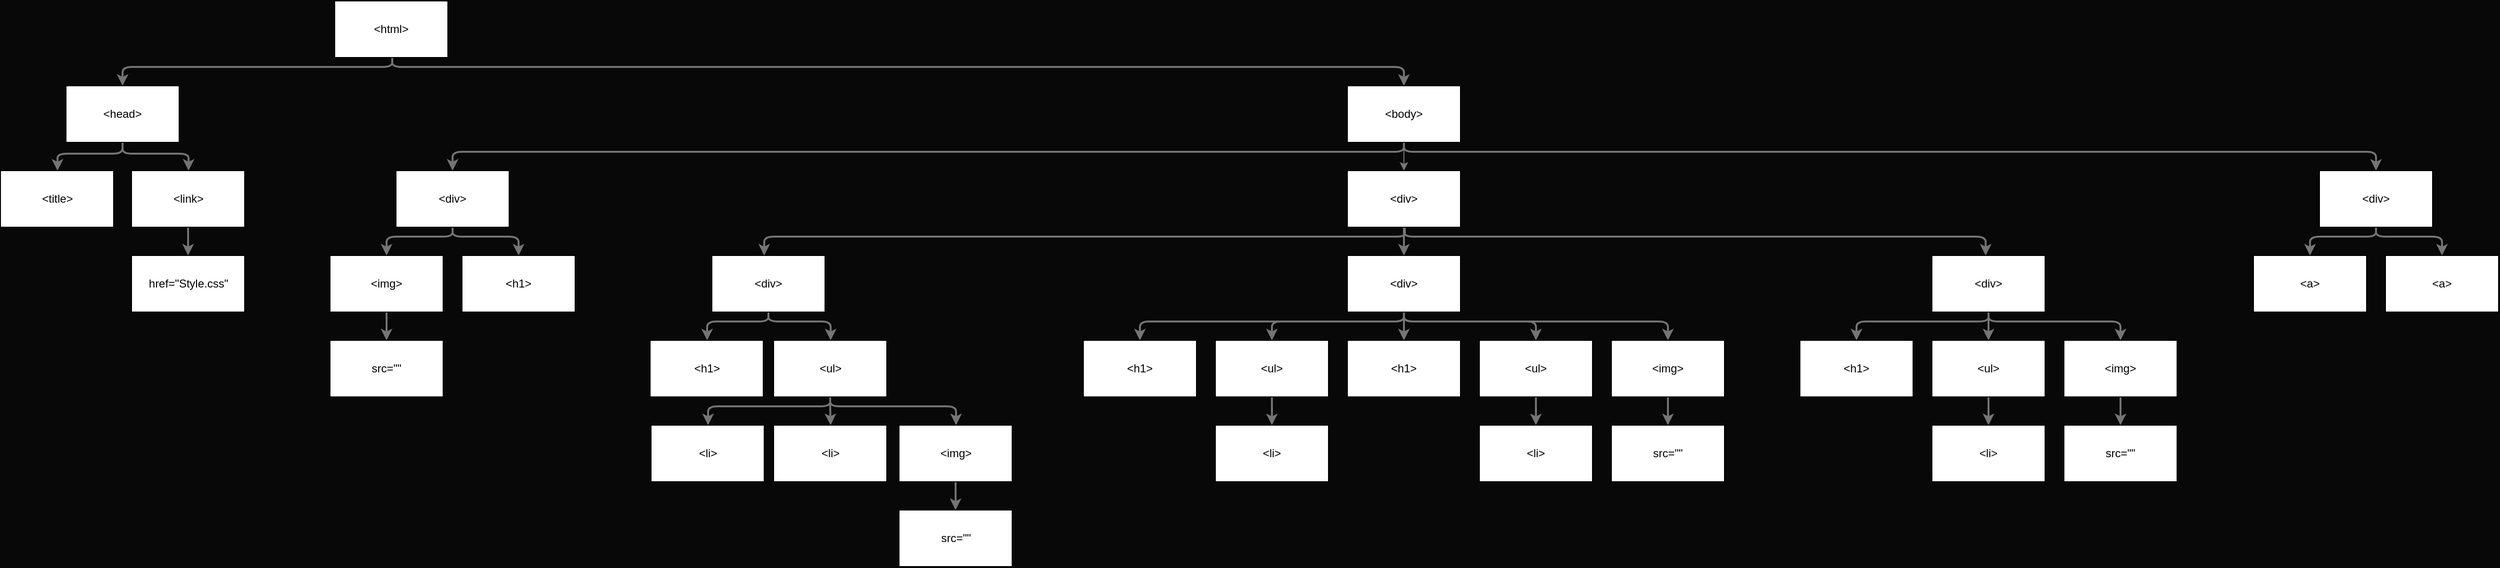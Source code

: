 <mxfile version="15.5.0"><diagram id="j3GoH-4iKMBDowVV5joS" name="Page-1"><mxGraphModel dx="2062" dy="1112" grid="1" gridSize="10" guides="1" tooltips="1" connect="1" arrows="1" fold="1" page="1" pageScale="1" pageWidth="1100" pageHeight="850" background="#080808" math="0" shadow="0"><root><mxCell id="0"/><mxCell id="1" parent="0"/><mxCell id="dX85p9Kj2nreIfdc-2NZ-2" style="edgeStyle=orthogonalEdgeStyle;orthogonalLoop=1;jettySize=auto;html=1;entryX=0.5;entryY=0;entryDx=0;entryDy=0;exitX=0.508;exitY=1.002;exitDx=0;exitDy=0;exitPerimeter=0;strokeColor=#757575;strokeWidth=2;" edge="1" parent="1" source="dX85p9Kj2nreIfdc-2NZ-1" target="dX85p9Kj2nreIfdc-2NZ-3"><mxGeometry relative="1" as="geometry"><mxPoint x="200" y="220" as="targetPoint"/><mxPoint x="435" y="70" as="sourcePoint"/><Array as="points"><mxPoint x="426" y="80"/><mxPoint x="140" y="80"/></Array></mxGeometry></mxCell><mxCell id="dX85p9Kj2nreIfdc-2NZ-4" style="edgeStyle=orthogonalEdgeStyle;orthogonalLoop=1;jettySize=auto;html=1;entryX=0.5;entryY=0;entryDx=0;entryDy=0;exitX=0.508;exitY=1.003;exitDx=0;exitDy=0;exitPerimeter=0;strokeColor=#757575;strokeWidth=2;" edge="1" parent="1" source="dX85p9Kj2nreIfdc-2NZ-1" target="dX85p9Kj2nreIfdc-2NZ-5"><mxGeometry relative="1" as="geometry"><mxPoint x="670" y="220" as="targetPoint"/><mxPoint x="435" y="70" as="sourcePoint"/><Array as="points"><mxPoint x="426" y="80"/><mxPoint x="1499" y="80"/></Array></mxGeometry></mxCell><mxCell id="dX85p9Kj2nreIfdc-2NZ-1" value="&amp;lt;html&amp;gt;" style="whiteSpace=wrap;html=1;" vertex="1" parent="1"><mxGeometry x="365" y="10" width="120" height="60" as="geometry"/></mxCell><mxCell id="dX85p9Kj2nreIfdc-2NZ-6" style="edgeStyle=orthogonalEdgeStyle;orthogonalLoop=1;jettySize=auto;html=1;strokeColor=#757575;strokeWidth=2;" edge="1" parent="1" source="dX85p9Kj2nreIfdc-2NZ-3"><mxGeometry relative="1" as="geometry"><mxPoint x="71" y="190" as="targetPoint"/><Array as="points"><mxPoint x="140" y="172"/><mxPoint x="71" y="172"/></Array></mxGeometry></mxCell><mxCell id="dX85p9Kj2nreIfdc-2NZ-8" style="edgeStyle=orthogonalEdgeStyle;orthogonalLoop=1;jettySize=auto;html=1;entryX=0.5;entryY=0;entryDx=0;entryDy=0;strokeColor=#757575;strokeWidth=2;" edge="1" parent="1" target="dX85p9Kj2nreIfdc-2NZ-9"><mxGeometry relative="1" as="geometry"><mxPoint x="220" y="282" as="targetPoint"/><mxPoint x="140" y="162" as="sourcePoint"/><Array as="points"><mxPoint x="140" y="172"/><mxPoint x="210" y="172"/><mxPoint x="210" y="190"/></Array></mxGeometry></mxCell><mxCell id="dX85p9Kj2nreIfdc-2NZ-3" value="&amp;lt;head&amp;gt;" style="whiteSpace=wrap;html=1;" vertex="1" parent="1"><mxGeometry x="80" y="100" width="120" height="60" as="geometry"/></mxCell><mxCell id="dX85p9Kj2nreIfdc-2NZ-13" value="" style="edgeStyle=orthogonalEdgeStyle;orthogonalLoop=1;jettySize=auto;html=1;entryX=0.5;entryY=0;entryDx=0;entryDy=0;strokeColor=#757575;strokeWidth=2;" edge="1" parent="1" source="dX85p9Kj2nreIfdc-2NZ-5" target="dX85p9Kj2nreIfdc-2NZ-12"><mxGeometry relative="1" as="geometry"><Array as="points"><mxPoint x="1499" y="170"/><mxPoint x="490" y="170"/></Array></mxGeometry></mxCell><mxCell id="dX85p9Kj2nreIfdc-2NZ-15" value="" style="edgeStyle=orthogonalEdgeStyle;orthogonalLoop=1;jettySize=auto;html=1;strokeColor=#787878;" edge="1" parent="1" source="dX85p9Kj2nreIfdc-2NZ-5" target="dX85p9Kj2nreIfdc-2NZ-14"><mxGeometry relative="1" as="geometry"><Array as="points"><mxPoint x="1499" y="170"/><mxPoint x="1499" y="170"/></Array></mxGeometry></mxCell><mxCell id="dX85p9Kj2nreIfdc-2NZ-27" value="" style="edgeStyle=orthogonalEdgeStyle;orthogonalLoop=1;jettySize=auto;html=1;strokeColor=#757575;strokeWidth=2;" edge="1" parent="1" source="dX85p9Kj2nreIfdc-2NZ-5" target="dX85p9Kj2nreIfdc-2NZ-26"><mxGeometry relative="1" as="geometry"><Array as="points"><mxPoint x="1499" y="170"/><mxPoint x="2530" y="170"/></Array></mxGeometry></mxCell><mxCell id="dX85p9Kj2nreIfdc-2NZ-5" value="&amp;lt;body&amp;gt;" style="whiteSpace=wrap;html=1;" vertex="1" parent="1"><mxGeometry x="1439" y="100" width="120" height="60" as="geometry"/></mxCell><mxCell id="dX85p9Kj2nreIfdc-2NZ-7" value="&amp;lt;title&amp;gt;" style="whiteSpace=wrap;html=1;" vertex="1" parent="1"><mxGeometry x="10.5" y="190" width="120" height="60" as="geometry"/></mxCell><mxCell id="dX85p9Kj2nreIfdc-2NZ-11" value="" style="edgeStyle=orthogonalEdgeStyle;orthogonalLoop=1;jettySize=auto;html=1;strokeColor=#757575;strokeWidth=2;" edge="1" parent="1" source="dX85p9Kj2nreIfdc-2NZ-9" target="dX85p9Kj2nreIfdc-2NZ-10"><mxGeometry relative="1" as="geometry"/></mxCell><mxCell id="dX85p9Kj2nreIfdc-2NZ-9" value="&amp;lt;link&amp;gt;" style="whiteSpace=wrap;html=1;" vertex="1" parent="1"><mxGeometry x="149.5" y="190" width="120" height="60" as="geometry"/></mxCell><mxCell id="dX85p9Kj2nreIfdc-2NZ-10" value="href=&quot;Style.css&quot;" style="whiteSpace=wrap;html=1;" vertex="1" parent="1"><mxGeometry x="149.5" y="280" width="120" height="60" as="geometry"/></mxCell><mxCell id="dX85p9Kj2nreIfdc-2NZ-17" value="" style="edgeStyle=orthogonalEdgeStyle;orthogonalLoop=1;jettySize=auto;html=1;strokeColor=#757575;strokeWidth=2;" edge="1" parent="1" source="dX85p9Kj2nreIfdc-2NZ-12" target="dX85p9Kj2nreIfdc-2NZ-16"><mxGeometry relative="1" as="geometry"><Array as="points"><mxPoint x="490" y="260"/><mxPoint x="420" y="260"/></Array></mxGeometry></mxCell><mxCell id="dX85p9Kj2nreIfdc-2NZ-19" value="" style="edgeStyle=orthogonalEdgeStyle;orthogonalLoop=1;jettySize=auto;html=1;strokeColor=#757575;strokeWidth=2;" edge="1" parent="1" source="dX85p9Kj2nreIfdc-2NZ-12" target="dX85p9Kj2nreIfdc-2NZ-18"><mxGeometry relative="1" as="geometry"><Array as="points"><mxPoint x="490" y="260"/><mxPoint x="560" y="260"/></Array></mxGeometry></mxCell><mxCell id="dX85p9Kj2nreIfdc-2NZ-12" value="&amp;lt;div&amp;gt;" style="whiteSpace=wrap;html=1;" vertex="1" parent="1"><mxGeometry x="430" y="190" width="120" height="60" as="geometry"/></mxCell><mxCell id="dX85p9Kj2nreIfdc-2NZ-21" value="" style="edgeStyle=orthogonalEdgeStyle;orthogonalLoop=1;jettySize=auto;html=1;strokeColor=#757575;strokeWidth=2;exitX=0.5;exitY=1;exitDx=0;exitDy=0;" edge="1" parent="1" source="dX85p9Kj2nreIfdc-2NZ-14"><mxGeometry relative="1" as="geometry"><mxPoint x="920.5" y="250.03" as="sourcePoint"/><mxPoint x="820.5" y="280.03" as="targetPoint"/><Array as="points"><mxPoint x="1500" y="250"/><mxPoint x="1500" y="260"/><mxPoint x="821" y="260"/></Array></mxGeometry></mxCell><mxCell id="dX85p9Kj2nreIfdc-2NZ-23" value="" style="edgeStyle=orthogonalEdgeStyle;orthogonalLoop=1;jettySize=auto;html=1;strokeColor=#757575;strokeWidth=2;exitX=0.5;exitY=1;exitDx=0;exitDy=0;" edge="1" parent="1" source="dX85p9Kj2nreIfdc-2NZ-14" target="dX85p9Kj2nreIfdc-2NZ-22"><mxGeometry relative="1" as="geometry"><mxPoint x="922" y="260" as="sourcePoint"/><Array as="points"><mxPoint x="1499" y="260"/><mxPoint x="1499" y="260"/></Array></mxGeometry></mxCell><mxCell id="dX85p9Kj2nreIfdc-2NZ-25" value="" style="edgeStyle=orthogonalEdgeStyle;orthogonalLoop=1;jettySize=auto;html=1;exitX=0.5;exitY=1;exitDx=0;exitDy=0;strokeColor=#757575;strokeWidth=2;" edge="1" parent="1" source="dX85p9Kj2nreIfdc-2NZ-14"><mxGeometry relative="1" as="geometry"><mxPoint x="929" y="250" as="sourcePoint"/><mxPoint x="2116" y="280" as="targetPoint"/><Array as="points"><mxPoint x="1499" y="260"/><mxPoint x="2116" y="260"/></Array></mxGeometry></mxCell><mxCell id="dX85p9Kj2nreIfdc-2NZ-14" value="&amp;lt;div&amp;gt;" style="whiteSpace=wrap;html=1;" vertex="1" parent="1"><mxGeometry x="1439" y="190" width="120" height="60" as="geometry"/></mxCell><mxCell id="dX85p9Kj2nreIfdc-2NZ-39" value="" style="edgeStyle=orthogonalEdgeStyle;orthogonalLoop=1;jettySize=auto;html=1;strokeColor=#757575;strokeWidth=2;" edge="1" parent="1" source="dX85p9Kj2nreIfdc-2NZ-16" target="dX85p9Kj2nreIfdc-2NZ-38"><mxGeometry relative="1" as="geometry"/></mxCell><mxCell id="dX85p9Kj2nreIfdc-2NZ-16" value="&amp;lt;img&amp;gt;" style="whiteSpace=wrap;html=1;" vertex="1" parent="1"><mxGeometry x="360" y="280" width="120" height="60" as="geometry"/></mxCell><mxCell id="dX85p9Kj2nreIfdc-2NZ-18" value="&amp;lt;h1&amp;gt;" style="whiteSpace=wrap;html=1;" vertex="1" parent="1"><mxGeometry x="500" y="280" width="120" height="60" as="geometry"/></mxCell><mxCell id="dX85p9Kj2nreIfdc-2NZ-29" value="" style="edgeStyle=orthogonalEdgeStyle;orthogonalLoop=1;jettySize=auto;html=1;strokeColor=#757575;strokeWidth=2;" edge="1" parent="1" source="dX85p9Kj2nreIfdc-2NZ-20" target="dX85p9Kj2nreIfdc-2NZ-28"><mxGeometry relative="1" as="geometry"><Array as="points"><mxPoint x="825" y="350"/><mxPoint x="760" y="350"/></Array></mxGeometry></mxCell><mxCell id="dX85p9Kj2nreIfdc-2NZ-31" value="" style="edgeStyle=orthogonalEdgeStyle;orthogonalLoop=1;jettySize=auto;html=1;strokeColor=#757575;strokeWidth=2;" edge="1" parent="1" source="dX85p9Kj2nreIfdc-2NZ-20" target="dX85p9Kj2nreIfdc-2NZ-30"><mxGeometry relative="1" as="geometry"><Array as="points"><mxPoint x="825" y="350"/><mxPoint x="891" y="350"/></Array></mxGeometry></mxCell><mxCell id="dX85p9Kj2nreIfdc-2NZ-20" value="&amp;lt;div&amp;gt;" style="whiteSpace=wrap;html=1;" vertex="1" parent="1"><mxGeometry x="765" y="280" width="120" height="60" as="geometry"/></mxCell><mxCell id="dX85p9Kj2nreIfdc-2NZ-44" value="" style="edgeStyle=orthogonalEdgeStyle;orthogonalLoop=1;jettySize=auto;html=1;strokeColor=#757575;strokeWidth=2;" edge="1" parent="1" source="dX85p9Kj2nreIfdc-2NZ-22" target="dX85p9Kj2nreIfdc-2NZ-43"><mxGeometry relative="1" as="geometry"><Array as="points"><mxPoint x="1499" y="350"/><mxPoint x="1219" y="350"/></Array></mxGeometry></mxCell><mxCell id="dX85p9Kj2nreIfdc-2NZ-46" value="" style="edgeStyle=orthogonalEdgeStyle;orthogonalLoop=1;jettySize=auto;html=1;strokeColor=#757575;strokeWidth=2;" edge="1" parent="1" source="dX85p9Kj2nreIfdc-2NZ-22" target="dX85p9Kj2nreIfdc-2NZ-45"><mxGeometry relative="1" as="geometry"><Array as="points"><mxPoint x="1499" y="350"/><mxPoint x="1359" y="350"/></Array></mxGeometry></mxCell><mxCell id="dX85p9Kj2nreIfdc-2NZ-52" value="" style="edgeStyle=orthogonalEdgeStyle;orthogonalLoop=1;jettySize=auto;html=1;strokeColor=#757575;strokeWidth=2;" edge="1" parent="1" source="dX85p9Kj2nreIfdc-2NZ-22" target="dX85p9Kj2nreIfdc-2NZ-51"><mxGeometry relative="1" as="geometry"><Array as="points"><mxPoint x="1499" y="350"/><mxPoint x="1499" y="350"/></Array></mxGeometry></mxCell><mxCell id="dX85p9Kj2nreIfdc-2NZ-54" value="" style="edgeStyle=orthogonalEdgeStyle;orthogonalLoop=1;jettySize=auto;html=1;strokeColor=#757575;strokeWidth=2;" edge="1" parent="1" source="dX85p9Kj2nreIfdc-2NZ-22" target="dX85p9Kj2nreIfdc-2NZ-53"><mxGeometry relative="1" as="geometry"><Array as="points"><mxPoint x="1499" y="350"/><mxPoint x="1639" y="350"/></Array></mxGeometry></mxCell><mxCell id="dX85p9Kj2nreIfdc-2NZ-58" value="" style="edgeStyle=orthogonalEdgeStyle;orthogonalLoop=1;jettySize=auto;html=1;strokeColor=#757575;strokeWidth=2;" edge="1" parent="1" source="dX85p9Kj2nreIfdc-2NZ-22" target="dX85p9Kj2nreIfdc-2NZ-57"><mxGeometry relative="1" as="geometry"><Array as="points"><mxPoint x="1499" y="350"/><mxPoint x="1779" y="350"/></Array></mxGeometry></mxCell><mxCell id="dX85p9Kj2nreIfdc-2NZ-22" value="&amp;lt;div&amp;gt;" style="whiteSpace=wrap;html=1;" vertex="1" parent="1"><mxGeometry x="1439" y="280" width="120" height="60" as="geometry"/></mxCell><mxCell id="dX85p9Kj2nreIfdc-2NZ-62" value="" style="edgeStyle=orthogonalEdgeStyle;orthogonalLoop=1;jettySize=auto;html=1;strokeColor=#757575;strokeWidth=2;" edge="1" parent="1" source="dX85p9Kj2nreIfdc-2NZ-24" target="dX85p9Kj2nreIfdc-2NZ-61"><mxGeometry relative="1" as="geometry"><Array as="points"><mxPoint x="2119" y="350"/><mxPoint x="1979" y="350"/></Array></mxGeometry></mxCell><mxCell id="dX85p9Kj2nreIfdc-2NZ-64" value="" style="edgeStyle=orthogonalEdgeStyle;orthogonalLoop=1;jettySize=auto;html=1;strokeColor=#757575;strokeWidth=2;" edge="1" parent="1" source="dX85p9Kj2nreIfdc-2NZ-24" target="dX85p9Kj2nreIfdc-2NZ-63"><mxGeometry relative="1" as="geometry"/></mxCell><mxCell id="dX85p9Kj2nreIfdc-2NZ-68" value="" style="edgeStyle=orthogonalEdgeStyle;orthogonalLoop=1;jettySize=auto;html=1;strokeColor=#757575;strokeWidth=2;" edge="1" parent="1" source="dX85p9Kj2nreIfdc-2NZ-24" target="dX85p9Kj2nreIfdc-2NZ-67"><mxGeometry relative="1" as="geometry"><Array as="points"><mxPoint x="2119" y="350"/><mxPoint x="2259" y="350"/></Array></mxGeometry></mxCell><mxCell id="dX85p9Kj2nreIfdc-2NZ-24" value="&amp;lt;div&amp;gt;" style="whiteSpace=wrap;html=1;" vertex="1" parent="1"><mxGeometry x="2059" y="280" width="120" height="60" as="geometry"/></mxCell><mxCell id="dX85p9Kj2nreIfdc-2NZ-72" value="" style="edgeStyle=orthogonalEdgeStyle;orthogonalLoop=1;jettySize=auto;html=1;strokeColor=#757575;strokeWidth=2;" edge="1" parent="1" source="dX85p9Kj2nreIfdc-2NZ-26" target="dX85p9Kj2nreIfdc-2NZ-71"><mxGeometry relative="1" as="geometry"><Array as="points"><mxPoint x="2530" y="260"/><mxPoint x="2460" y="260"/></Array></mxGeometry></mxCell><mxCell id="dX85p9Kj2nreIfdc-2NZ-74" value="" style="edgeStyle=orthogonalEdgeStyle;orthogonalLoop=1;jettySize=auto;html=1;strokeColor=#757575;strokeWidth=2;" edge="1" parent="1" source="dX85p9Kj2nreIfdc-2NZ-26" target="dX85p9Kj2nreIfdc-2NZ-73"><mxGeometry relative="1" as="geometry"><Array as="points"><mxPoint x="2530" y="260"/><mxPoint x="2600" y="260"/></Array></mxGeometry></mxCell><mxCell id="dX85p9Kj2nreIfdc-2NZ-26" value="&amp;lt;div&amp;gt;" style="whiteSpace=wrap;html=1;" vertex="1" parent="1"><mxGeometry x="2470" y="190" width="120" height="60" as="geometry"/></mxCell><mxCell id="dX85p9Kj2nreIfdc-2NZ-28" value="&amp;lt;h1&amp;gt;" style="whiteSpace=wrap;html=1;" vertex="1" parent="1"><mxGeometry x="699.5" y="370" width="120" height="60" as="geometry"/></mxCell><mxCell id="dX85p9Kj2nreIfdc-2NZ-33" value="" style="edgeStyle=orthogonalEdgeStyle;orthogonalLoop=1;jettySize=auto;html=1;strokeColor=#757575;strokeWidth=2;" edge="1" parent="1" source="dX85p9Kj2nreIfdc-2NZ-30" target="dX85p9Kj2nreIfdc-2NZ-32"><mxGeometry relative="1" as="geometry"><Array as="points"><mxPoint x="891" y="440"/><mxPoint x="761" y="440"/></Array></mxGeometry></mxCell><mxCell id="dX85p9Kj2nreIfdc-2NZ-35" value="" style="edgeStyle=orthogonalEdgeStyle;orthogonalLoop=1;jettySize=auto;html=1;strokeColor=#757575;strokeWidth=2;" edge="1" parent="1" source="dX85p9Kj2nreIfdc-2NZ-30" target="dX85p9Kj2nreIfdc-2NZ-34"><mxGeometry relative="1" as="geometry"><Array as="points"><mxPoint x="891" y="440"/><mxPoint x="891" y="440"/></Array></mxGeometry></mxCell><mxCell id="dX85p9Kj2nreIfdc-2NZ-37" value="" style="edgeStyle=orthogonalEdgeStyle;orthogonalLoop=1;jettySize=auto;html=1;strokeColor=#757575;strokeWidth=2;" edge="1" parent="1" source="dX85p9Kj2nreIfdc-2NZ-30" target="dX85p9Kj2nreIfdc-2NZ-36"><mxGeometry relative="1" as="geometry"><Array as="points"><mxPoint x="891" y="440"/><mxPoint x="1024" y="440"/></Array></mxGeometry></mxCell><mxCell id="dX85p9Kj2nreIfdc-2NZ-30" value="&amp;lt;ul&amp;gt;" style="whiteSpace=wrap;html=1;" vertex="1" parent="1"><mxGeometry x="830.5" y="370" width="120" height="60" as="geometry"/></mxCell><mxCell id="dX85p9Kj2nreIfdc-2NZ-32" value="&amp;lt;li&amp;gt;" style="whiteSpace=wrap;html=1;" vertex="1" parent="1"><mxGeometry x="700.5" y="460" width="120" height="60" as="geometry"/></mxCell><mxCell id="dX85p9Kj2nreIfdc-2NZ-34" value="&amp;lt;li&amp;gt;" style="whiteSpace=wrap;html=1;" vertex="1" parent="1"><mxGeometry x="830.5" y="460" width="120" height="60" as="geometry"/></mxCell><mxCell id="dX85p9Kj2nreIfdc-2NZ-42" value="" style="edgeStyle=orthogonalEdgeStyle;orthogonalLoop=1;jettySize=auto;html=1;strokeColor=#757575;strokeWidth=2;" edge="1" parent="1" source="dX85p9Kj2nreIfdc-2NZ-36" target="dX85p9Kj2nreIfdc-2NZ-41"><mxGeometry relative="1" as="geometry"/></mxCell><mxCell id="dX85p9Kj2nreIfdc-2NZ-36" value="&amp;lt;img&amp;gt;" style="whiteSpace=wrap;html=1;" vertex="1" parent="1"><mxGeometry x="963.5" y="460" width="120" height="60" as="geometry"/></mxCell><mxCell id="dX85p9Kj2nreIfdc-2NZ-38" value="src=&quot;&quot;" style="whiteSpace=wrap;html=1;" vertex="1" parent="1"><mxGeometry x="360" y="370" width="120" height="60" as="geometry"/></mxCell><mxCell id="dX85p9Kj2nreIfdc-2NZ-40" style="edgeStyle=orthogonalEdgeStyle;orthogonalLoop=1;jettySize=auto;html=1;entryX=0.5;entryY=0;entryDx=0;entryDy=0;" edge="1" parent="1" source="dX85p9Kj2nreIfdc-2NZ-7" target="dX85p9Kj2nreIfdc-2NZ-7"><mxGeometry relative="1" as="geometry"><Array as="points"><mxPoint x="119.5" y="220"/><mxPoint x="119.5" y="190"/></Array></mxGeometry></mxCell><mxCell id="dX85p9Kj2nreIfdc-2NZ-41" value="src=&quot;&quot;" style="whiteSpace=wrap;html=1;" vertex="1" parent="1"><mxGeometry x="963.5" y="550" width="120" height="60" as="geometry"/></mxCell><mxCell id="dX85p9Kj2nreIfdc-2NZ-43" value="&amp;lt;h1&amp;gt;" style="whiteSpace=wrap;html=1;" vertex="1" parent="1"><mxGeometry x="1159" y="370" width="120" height="60" as="geometry"/></mxCell><mxCell id="dX85p9Kj2nreIfdc-2NZ-48" value="" style="edgeStyle=orthogonalEdgeStyle;orthogonalLoop=1;jettySize=auto;html=1;strokeColor=#757575;strokeWidth=2;" edge="1" parent="1" source="dX85p9Kj2nreIfdc-2NZ-45" target="dX85p9Kj2nreIfdc-2NZ-47"><mxGeometry relative="1" as="geometry"/></mxCell><mxCell id="dX85p9Kj2nreIfdc-2NZ-45" value="&amp;lt;ul&amp;gt;" style="whiteSpace=wrap;html=1;" vertex="1" parent="1"><mxGeometry x="1299" y="370" width="120" height="60" as="geometry"/></mxCell><mxCell id="dX85p9Kj2nreIfdc-2NZ-47" value="&amp;lt;li&amp;gt;" style="whiteSpace=wrap;html=1;" vertex="1" parent="1"><mxGeometry x="1299" y="460" width="120" height="60" as="geometry"/></mxCell><mxCell id="dX85p9Kj2nreIfdc-2NZ-51" value="&amp;lt;h1&amp;gt;" style="whiteSpace=wrap;html=1;" vertex="1" parent="1"><mxGeometry x="1439" y="370" width="120" height="60" as="geometry"/></mxCell><mxCell id="dX85p9Kj2nreIfdc-2NZ-56" value="" style="edgeStyle=orthogonalEdgeStyle;orthogonalLoop=1;jettySize=auto;html=1;strokeColor=#757575;strokeWidth=2;" edge="1" parent="1" source="dX85p9Kj2nreIfdc-2NZ-53" target="dX85p9Kj2nreIfdc-2NZ-55"><mxGeometry relative="1" as="geometry"/></mxCell><mxCell id="dX85p9Kj2nreIfdc-2NZ-53" value="&amp;lt;ul&amp;gt;" style="whiteSpace=wrap;html=1;" vertex="1" parent="1"><mxGeometry x="1579" y="370" width="120" height="60" as="geometry"/></mxCell><mxCell id="dX85p9Kj2nreIfdc-2NZ-55" value="&amp;lt;li&amp;gt;" style="whiteSpace=wrap;html=1;" vertex="1" parent="1"><mxGeometry x="1579" y="460" width="120" height="60" as="geometry"/></mxCell><mxCell id="dX85p9Kj2nreIfdc-2NZ-60" value="" style="edgeStyle=orthogonalEdgeStyle;orthogonalLoop=1;jettySize=auto;html=1;strokeColor=#757575;strokeWidth=2;" edge="1" parent="1" source="dX85p9Kj2nreIfdc-2NZ-57" target="dX85p9Kj2nreIfdc-2NZ-59"><mxGeometry relative="1" as="geometry"/></mxCell><mxCell id="dX85p9Kj2nreIfdc-2NZ-57" value="&amp;lt;img&amp;gt;" style="whiteSpace=wrap;html=1;" vertex="1" parent="1"><mxGeometry x="1719" y="370" width="120" height="60" as="geometry"/></mxCell><mxCell id="dX85p9Kj2nreIfdc-2NZ-59" value="src=&quot;&quot;" style="whiteSpace=wrap;html=1;" vertex="1" parent="1"><mxGeometry x="1719" y="460" width="120" height="60" as="geometry"/></mxCell><mxCell id="dX85p9Kj2nreIfdc-2NZ-61" value="&amp;lt;h1&amp;gt;" style="whiteSpace=wrap;html=1;" vertex="1" parent="1"><mxGeometry x="1919" y="370" width="120" height="60" as="geometry"/></mxCell><mxCell id="dX85p9Kj2nreIfdc-2NZ-66" value="" style="edgeStyle=orthogonalEdgeStyle;orthogonalLoop=1;jettySize=auto;html=1;strokeColor=#757575;strokeWidth=2;" edge="1" parent="1" source="dX85p9Kj2nreIfdc-2NZ-63" target="dX85p9Kj2nreIfdc-2NZ-65"><mxGeometry relative="1" as="geometry"/></mxCell><mxCell id="dX85p9Kj2nreIfdc-2NZ-63" value="&amp;lt;ul&amp;gt;" style="whiteSpace=wrap;html=1;" vertex="1" parent="1"><mxGeometry x="2059" y="370" width="120" height="60" as="geometry"/></mxCell><mxCell id="dX85p9Kj2nreIfdc-2NZ-65" value="&amp;lt;li&amp;gt;" style="whiteSpace=wrap;html=1;" vertex="1" parent="1"><mxGeometry x="2059" y="460" width="120" height="60" as="geometry"/></mxCell><mxCell id="dX85p9Kj2nreIfdc-2NZ-70" value="" style="edgeStyle=orthogonalEdgeStyle;orthogonalLoop=1;jettySize=auto;html=1;strokeColor=#757575;strokeWidth=2;" edge="1" parent="1" source="dX85p9Kj2nreIfdc-2NZ-67" target="dX85p9Kj2nreIfdc-2NZ-69"><mxGeometry relative="1" as="geometry"/></mxCell><mxCell id="dX85p9Kj2nreIfdc-2NZ-67" value="&amp;lt;img&amp;gt;" style="whiteSpace=wrap;html=1;" vertex="1" parent="1"><mxGeometry x="2199" y="370" width="120" height="60" as="geometry"/></mxCell><mxCell id="dX85p9Kj2nreIfdc-2NZ-69" value="src=&quot;&quot;" style="whiteSpace=wrap;html=1;" vertex="1" parent="1"><mxGeometry x="2199" y="460" width="120" height="60" as="geometry"/></mxCell><mxCell id="dX85p9Kj2nreIfdc-2NZ-71" value="&amp;lt;a&amp;gt;" style="whiteSpace=wrap;html=1;" vertex="1" parent="1"><mxGeometry x="2400" y="280" width="120" height="60" as="geometry"/></mxCell><mxCell id="dX85p9Kj2nreIfdc-2NZ-73" value="&amp;lt;a&amp;gt;" style="whiteSpace=wrap;html=1;" vertex="1" parent="1"><mxGeometry x="2540" y="280" width="120" height="60" as="geometry"/></mxCell></root></mxGraphModel></diagram></mxfile>